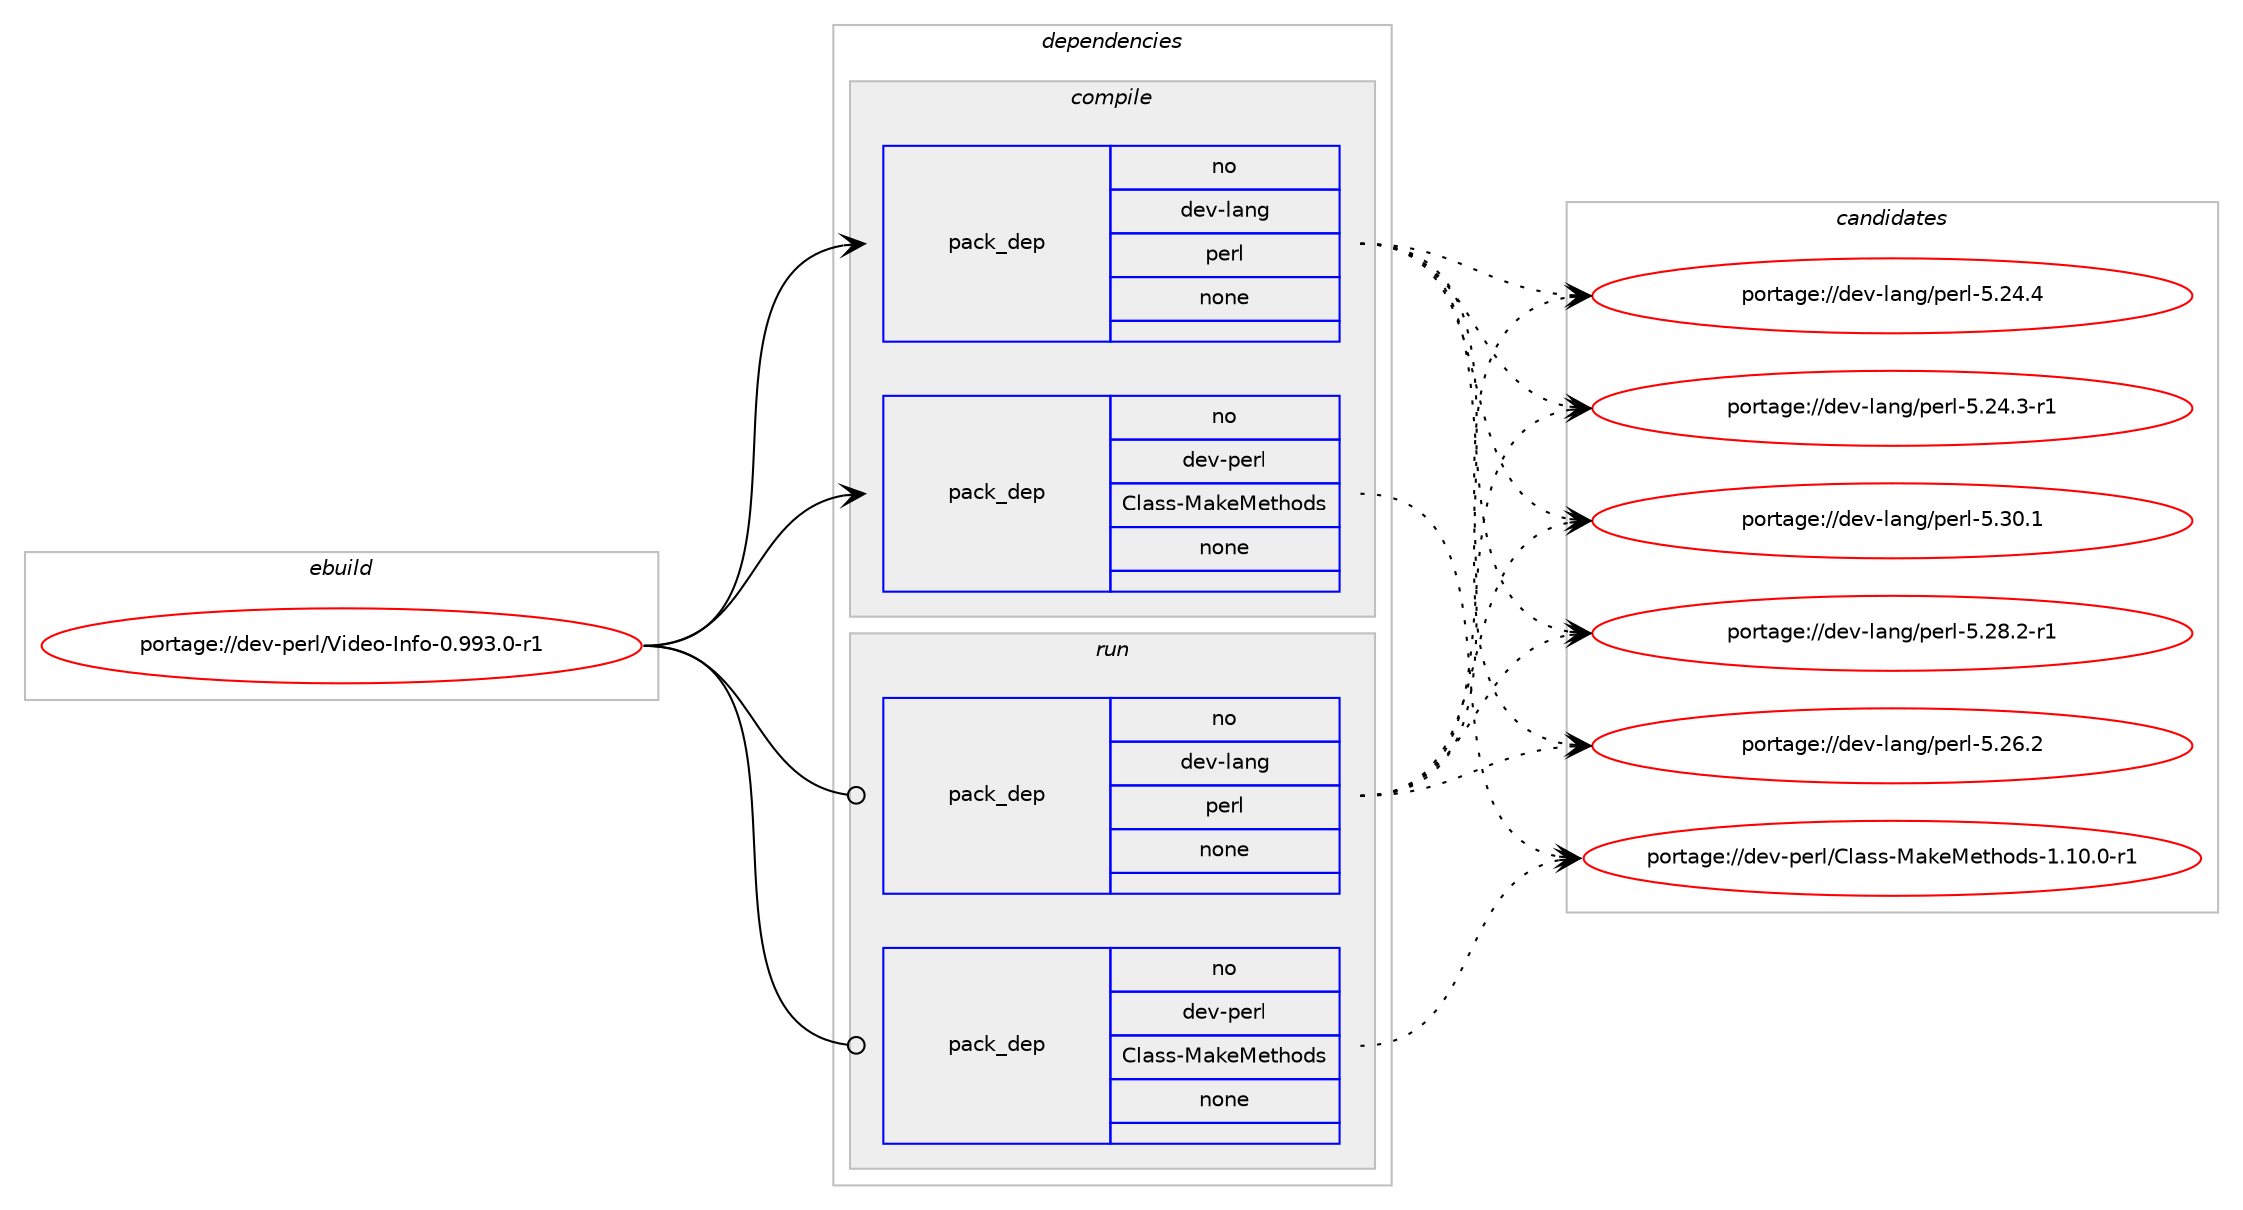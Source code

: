 digraph prolog {

# *************
# Graph options
# *************

newrank=true;
concentrate=true;
compound=true;
graph [rankdir=LR,fontname=Helvetica,fontsize=10,ranksep=1.5];#, ranksep=2.5, nodesep=0.2];
edge  [arrowhead=vee];
node  [fontname=Helvetica,fontsize=10];

# **********
# The ebuild
# **********

subgraph cluster_leftcol {
color=gray;
label=<<i>ebuild</i>>;
id [label="portage://dev-perl/Video-Info-0.993.0-r1", color=red, width=4, href="../dev-perl/Video-Info-0.993.0-r1.svg"];
}

# ****************
# The dependencies
# ****************

subgraph cluster_midcol {
color=gray;
label=<<i>dependencies</i>>;
subgraph cluster_compile {
fillcolor="#eeeeee";
style=filled;
label=<<i>compile</i>>;
subgraph pack353544 {
dependency479848 [label=<<TABLE BORDER="0" CELLBORDER="1" CELLSPACING="0" CELLPADDING="4" WIDTH="220"><TR><TD ROWSPAN="6" CELLPADDING="30">pack_dep</TD></TR><TR><TD WIDTH="110">no</TD></TR><TR><TD>dev-lang</TD></TR><TR><TD>perl</TD></TR><TR><TD>none</TD></TR><TR><TD></TD></TR></TABLE>>, shape=none, color=blue];
}
id:e -> dependency479848:w [weight=20,style="solid",arrowhead="vee"];
subgraph pack353545 {
dependency479849 [label=<<TABLE BORDER="0" CELLBORDER="1" CELLSPACING="0" CELLPADDING="4" WIDTH="220"><TR><TD ROWSPAN="6" CELLPADDING="30">pack_dep</TD></TR><TR><TD WIDTH="110">no</TD></TR><TR><TD>dev-perl</TD></TR><TR><TD>Class-MakeMethods</TD></TR><TR><TD>none</TD></TR><TR><TD></TD></TR></TABLE>>, shape=none, color=blue];
}
id:e -> dependency479849:w [weight=20,style="solid",arrowhead="vee"];
}
subgraph cluster_compileandrun {
fillcolor="#eeeeee";
style=filled;
label=<<i>compile and run</i>>;
}
subgraph cluster_run {
fillcolor="#eeeeee";
style=filled;
label=<<i>run</i>>;
subgraph pack353546 {
dependency479850 [label=<<TABLE BORDER="0" CELLBORDER="1" CELLSPACING="0" CELLPADDING="4" WIDTH="220"><TR><TD ROWSPAN="6" CELLPADDING="30">pack_dep</TD></TR><TR><TD WIDTH="110">no</TD></TR><TR><TD>dev-lang</TD></TR><TR><TD>perl</TD></TR><TR><TD>none</TD></TR><TR><TD></TD></TR></TABLE>>, shape=none, color=blue];
}
id:e -> dependency479850:w [weight=20,style="solid",arrowhead="odot"];
subgraph pack353547 {
dependency479851 [label=<<TABLE BORDER="0" CELLBORDER="1" CELLSPACING="0" CELLPADDING="4" WIDTH="220"><TR><TD ROWSPAN="6" CELLPADDING="30">pack_dep</TD></TR><TR><TD WIDTH="110">no</TD></TR><TR><TD>dev-perl</TD></TR><TR><TD>Class-MakeMethods</TD></TR><TR><TD>none</TD></TR><TR><TD></TD></TR></TABLE>>, shape=none, color=blue];
}
id:e -> dependency479851:w [weight=20,style="solid",arrowhead="odot"];
}
}

# **************
# The candidates
# **************

subgraph cluster_choices {
rank=same;
color=gray;
label=<<i>candidates</i>>;

subgraph choice353544 {
color=black;
nodesep=1;
choice10010111845108971101034711210111410845534651484649 [label="portage://dev-lang/perl-5.30.1", color=red, width=4,href="../dev-lang/perl-5.30.1.svg"];
choice100101118451089711010347112101114108455346505646504511449 [label="portage://dev-lang/perl-5.28.2-r1", color=red, width=4,href="../dev-lang/perl-5.28.2-r1.svg"];
choice10010111845108971101034711210111410845534650544650 [label="portage://dev-lang/perl-5.26.2", color=red, width=4,href="../dev-lang/perl-5.26.2.svg"];
choice10010111845108971101034711210111410845534650524652 [label="portage://dev-lang/perl-5.24.4", color=red, width=4,href="../dev-lang/perl-5.24.4.svg"];
choice100101118451089711010347112101114108455346505246514511449 [label="portage://dev-lang/perl-5.24.3-r1", color=red, width=4,href="../dev-lang/perl-5.24.3-r1.svg"];
dependency479848:e -> choice10010111845108971101034711210111410845534651484649:w [style=dotted,weight="100"];
dependency479848:e -> choice100101118451089711010347112101114108455346505646504511449:w [style=dotted,weight="100"];
dependency479848:e -> choice10010111845108971101034711210111410845534650544650:w [style=dotted,weight="100"];
dependency479848:e -> choice10010111845108971101034711210111410845534650524652:w [style=dotted,weight="100"];
dependency479848:e -> choice100101118451089711010347112101114108455346505246514511449:w [style=dotted,weight="100"];
}
subgraph choice353545 {
color=black;
nodesep=1;
choice1001011184511210111410847671089711511545779710710177101116104111100115454946494846484511449 [label="portage://dev-perl/Class-MakeMethods-1.10.0-r1", color=red, width=4,href="../dev-perl/Class-MakeMethods-1.10.0-r1.svg"];
dependency479849:e -> choice1001011184511210111410847671089711511545779710710177101116104111100115454946494846484511449:w [style=dotted,weight="100"];
}
subgraph choice353546 {
color=black;
nodesep=1;
choice10010111845108971101034711210111410845534651484649 [label="portage://dev-lang/perl-5.30.1", color=red, width=4,href="../dev-lang/perl-5.30.1.svg"];
choice100101118451089711010347112101114108455346505646504511449 [label="portage://dev-lang/perl-5.28.2-r1", color=red, width=4,href="../dev-lang/perl-5.28.2-r1.svg"];
choice10010111845108971101034711210111410845534650544650 [label="portage://dev-lang/perl-5.26.2", color=red, width=4,href="../dev-lang/perl-5.26.2.svg"];
choice10010111845108971101034711210111410845534650524652 [label="portage://dev-lang/perl-5.24.4", color=red, width=4,href="../dev-lang/perl-5.24.4.svg"];
choice100101118451089711010347112101114108455346505246514511449 [label="portage://dev-lang/perl-5.24.3-r1", color=red, width=4,href="../dev-lang/perl-5.24.3-r1.svg"];
dependency479850:e -> choice10010111845108971101034711210111410845534651484649:w [style=dotted,weight="100"];
dependency479850:e -> choice100101118451089711010347112101114108455346505646504511449:w [style=dotted,weight="100"];
dependency479850:e -> choice10010111845108971101034711210111410845534650544650:w [style=dotted,weight="100"];
dependency479850:e -> choice10010111845108971101034711210111410845534650524652:w [style=dotted,weight="100"];
dependency479850:e -> choice100101118451089711010347112101114108455346505246514511449:w [style=dotted,weight="100"];
}
subgraph choice353547 {
color=black;
nodesep=1;
choice1001011184511210111410847671089711511545779710710177101116104111100115454946494846484511449 [label="portage://dev-perl/Class-MakeMethods-1.10.0-r1", color=red, width=4,href="../dev-perl/Class-MakeMethods-1.10.0-r1.svg"];
dependency479851:e -> choice1001011184511210111410847671089711511545779710710177101116104111100115454946494846484511449:w [style=dotted,weight="100"];
}
}

}
